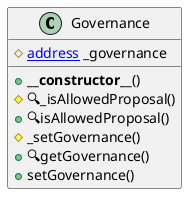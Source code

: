@startuml
' -- generated by: https://marketplace.visualstudio.com/items?itemName=tintinweb.solidity-visual-auditor
'
' -- for auto-render install: https://marketplace.visualstudio.com/items?itemName=jebbs.plantuml
' -- options --



' -- classes --


class Governance {
    ' -- inheritance --

    ' -- usingFor --

    ' -- vars --
	#[[address]] _governance

    ' -- methods --
	+**__constructor__**()
	#🔍_isAllowedProposal()
	+🔍isAllowedProposal()
	#_setGovernance()
	+🔍getGovernance()
	+setGovernance()

}
' -- inheritance / usingFor --

@enduml